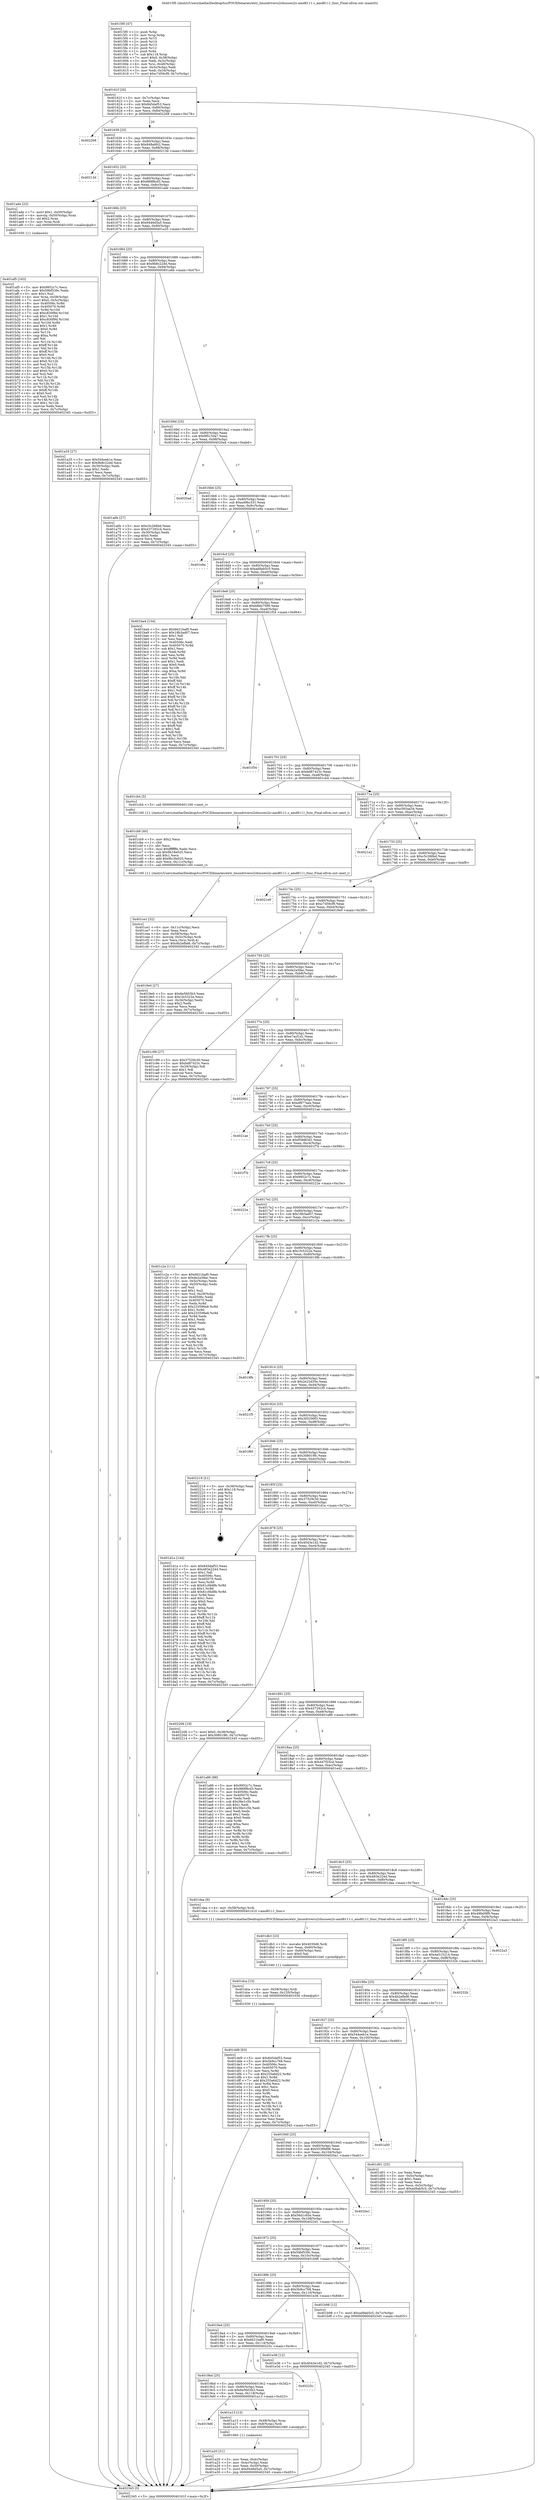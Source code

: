 digraph "0x4015f0" {
  label = "0x4015f0 (/mnt/c/Users/mathe/Desktop/tcc/POCII/binaries/extr_linuxdriversi2cbussesi2c-amd8111.c_amd8111_func_Final-ollvm.out::main(0))"
  labelloc = "t"
  node[shape=record]

  Entry [label="",width=0.3,height=0.3,shape=circle,fillcolor=black,style=filled]
  "0x40161f" [label="{
     0x40161f [26]\l
     | [instrs]\l
     &nbsp;&nbsp;0x40161f \<+3\>: mov -0x7c(%rbp),%eax\l
     &nbsp;&nbsp;0x401622 \<+2\>: mov %eax,%ecx\l
     &nbsp;&nbsp;0x401624 \<+6\>: sub $0x845daf53,%ecx\l
     &nbsp;&nbsp;0x40162a \<+3\>: mov %eax,-0x80(%rbp)\l
     &nbsp;&nbsp;0x40162d \<+6\>: mov %ecx,-0x84(%rbp)\l
     &nbsp;&nbsp;0x401633 \<+6\>: je 0000000000402268 \<main+0xc78\>\l
  }"]
  "0x402268" [label="{
     0x402268\l
  }", style=dashed]
  "0x401639" [label="{
     0x401639 [25]\l
     | [instrs]\l
     &nbsp;&nbsp;0x401639 \<+5\>: jmp 000000000040163e \<main+0x4e\>\l
     &nbsp;&nbsp;0x40163e \<+3\>: mov -0x80(%rbp),%eax\l
     &nbsp;&nbsp;0x401641 \<+5\>: sub $0x848a6fc2,%eax\l
     &nbsp;&nbsp;0x401646 \<+6\>: mov %eax,-0x88(%rbp)\l
     &nbsp;&nbsp;0x40164c \<+6\>: je 000000000040213d \<main+0xb4d\>\l
  }"]
  Exit [label="",width=0.3,height=0.3,shape=circle,fillcolor=black,style=filled,peripheries=2]
  "0x40213d" [label="{
     0x40213d\l
  }", style=dashed]
  "0x401652" [label="{
     0x401652 [25]\l
     | [instrs]\l
     &nbsp;&nbsp;0x401652 \<+5\>: jmp 0000000000401657 \<main+0x67\>\l
     &nbsp;&nbsp;0x401657 \<+3\>: mov -0x80(%rbp),%eax\l
     &nbsp;&nbsp;0x40165a \<+5\>: sub $0x889f8cd3,%eax\l
     &nbsp;&nbsp;0x40165f \<+6\>: mov %eax,-0x8c(%rbp)\l
     &nbsp;&nbsp;0x401665 \<+6\>: je 0000000000401ade \<main+0x4ee\>\l
  }"]
  "0x401dd9" [label="{
     0x401dd9 [93]\l
     | [instrs]\l
     &nbsp;&nbsp;0x401dd9 \<+5\>: mov $0x845daf53,%eax\l
     &nbsp;&nbsp;0x401dde \<+5\>: mov $0x5b9cc768,%esi\l
     &nbsp;&nbsp;0x401de3 \<+7\>: mov 0x40506c,%ecx\l
     &nbsp;&nbsp;0x401dea \<+7\>: mov 0x405070,%edx\l
     &nbsp;&nbsp;0x401df1 \<+3\>: mov %ecx,%r8d\l
     &nbsp;&nbsp;0x401df4 \<+7\>: sub $0x255a6d22,%r8d\l
     &nbsp;&nbsp;0x401dfb \<+4\>: sub $0x1,%r8d\l
     &nbsp;&nbsp;0x401dff \<+7\>: add $0x255a6d22,%r8d\l
     &nbsp;&nbsp;0x401e06 \<+4\>: imul %r8d,%ecx\l
     &nbsp;&nbsp;0x401e0a \<+3\>: and $0x1,%ecx\l
     &nbsp;&nbsp;0x401e0d \<+3\>: cmp $0x0,%ecx\l
     &nbsp;&nbsp;0x401e10 \<+4\>: sete %r9b\l
     &nbsp;&nbsp;0x401e14 \<+3\>: cmp $0xa,%edx\l
     &nbsp;&nbsp;0x401e17 \<+4\>: setl %r10b\l
     &nbsp;&nbsp;0x401e1b \<+3\>: mov %r9b,%r11b\l
     &nbsp;&nbsp;0x401e1e \<+3\>: and %r10b,%r11b\l
     &nbsp;&nbsp;0x401e21 \<+3\>: xor %r10b,%r9b\l
     &nbsp;&nbsp;0x401e24 \<+3\>: or %r9b,%r11b\l
     &nbsp;&nbsp;0x401e27 \<+4\>: test $0x1,%r11b\l
     &nbsp;&nbsp;0x401e2b \<+3\>: cmovne %esi,%eax\l
     &nbsp;&nbsp;0x401e2e \<+3\>: mov %eax,-0x7c(%rbp)\l
     &nbsp;&nbsp;0x401e31 \<+5\>: jmp 0000000000402345 \<main+0xd55\>\l
  }"]
  "0x401ade" [label="{
     0x401ade [23]\l
     | [instrs]\l
     &nbsp;&nbsp;0x401ade \<+7\>: movl $0x1,-0x50(%rbp)\l
     &nbsp;&nbsp;0x401ae5 \<+4\>: movslq -0x50(%rbp),%rax\l
     &nbsp;&nbsp;0x401ae9 \<+4\>: shl $0x2,%rax\l
     &nbsp;&nbsp;0x401aed \<+3\>: mov %rax,%rdi\l
     &nbsp;&nbsp;0x401af0 \<+5\>: call 0000000000401050 \<malloc@plt\>\l
     | [calls]\l
     &nbsp;&nbsp;0x401050 \{1\} (unknown)\l
  }"]
  "0x40166b" [label="{
     0x40166b [25]\l
     | [instrs]\l
     &nbsp;&nbsp;0x40166b \<+5\>: jmp 0000000000401670 \<main+0x80\>\l
     &nbsp;&nbsp;0x401670 \<+3\>: mov -0x80(%rbp),%eax\l
     &nbsp;&nbsp;0x401673 \<+5\>: sub $0x9446d5a5,%eax\l
     &nbsp;&nbsp;0x401678 \<+6\>: mov %eax,-0x90(%rbp)\l
     &nbsp;&nbsp;0x40167e \<+6\>: je 0000000000401a35 \<main+0x445\>\l
  }"]
  "0x401dca" [label="{
     0x401dca [15]\l
     | [instrs]\l
     &nbsp;&nbsp;0x401dca \<+4\>: mov -0x58(%rbp),%rdi\l
     &nbsp;&nbsp;0x401dce \<+6\>: mov %eax,-0x120(%rbp)\l
     &nbsp;&nbsp;0x401dd4 \<+5\>: call 0000000000401030 \<free@plt\>\l
     | [calls]\l
     &nbsp;&nbsp;0x401030 \{1\} (unknown)\l
  }"]
  "0x401a35" [label="{
     0x401a35 [27]\l
     | [instrs]\l
     &nbsp;&nbsp;0x401a35 \<+5\>: mov $0x544eeb1e,%eax\l
     &nbsp;&nbsp;0x401a3a \<+5\>: mov $0x9b8c22dd,%ecx\l
     &nbsp;&nbsp;0x401a3f \<+3\>: mov -0x30(%rbp),%edx\l
     &nbsp;&nbsp;0x401a42 \<+3\>: cmp $0x1,%edx\l
     &nbsp;&nbsp;0x401a45 \<+3\>: cmovl %ecx,%eax\l
     &nbsp;&nbsp;0x401a48 \<+3\>: mov %eax,-0x7c(%rbp)\l
     &nbsp;&nbsp;0x401a4b \<+5\>: jmp 0000000000402345 \<main+0xd55\>\l
  }"]
  "0x401684" [label="{
     0x401684 [25]\l
     | [instrs]\l
     &nbsp;&nbsp;0x401684 \<+5\>: jmp 0000000000401689 \<main+0x99\>\l
     &nbsp;&nbsp;0x401689 \<+3\>: mov -0x80(%rbp),%eax\l
     &nbsp;&nbsp;0x40168c \<+5\>: sub $0x9b8c22dd,%eax\l
     &nbsp;&nbsp;0x401691 \<+6\>: mov %eax,-0x94(%rbp)\l
     &nbsp;&nbsp;0x401697 \<+6\>: je 0000000000401a6b \<main+0x47b\>\l
  }"]
  "0x401db3" [label="{
     0x401db3 [23]\l
     | [instrs]\l
     &nbsp;&nbsp;0x401db3 \<+10\>: movabs $0x4030d6,%rdi\l
     &nbsp;&nbsp;0x401dbd \<+3\>: mov %eax,-0x60(%rbp)\l
     &nbsp;&nbsp;0x401dc0 \<+3\>: mov -0x60(%rbp),%esi\l
     &nbsp;&nbsp;0x401dc3 \<+2\>: mov $0x0,%al\l
     &nbsp;&nbsp;0x401dc5 \<+5\>: call 0000000000401040 \<printf@plt\>\l
     | [calls]\l
     &nbsp;&nbsp;0x401040 \{1\} (unknown)\l
  }"]
  "0x401a6b" [label="{
     0x401a6b [27]\l
     | [instrs]\l
     &nbsp;&nbsp;0x401a6b \<+5\>: mov $0xc5c266bd,%eax\l
     &nbsp;&nbsp;0x401a70 \<+5\>: mov $0x437292c4,%ecx\l
     &nbsp;&nbsp;0x401a75 \<+3\>: mov -0x30(%rbp),%edx\l
     &nbsp;&nbsp;0x401a78 \<+3\>: cmp $0x0,%edx\l
     &nbsp;&nbsp;0x401a7b \<+3\>: cmove %ecx,%eax\l
     &nbsp;&nbsp;0x401a7e \<+3\>: mov %eax,-0x7c(%rbp)\l
     &nbsp;&nbsp;0x401a81 \<+5\>: jmp 0000000000402345 \<main+0xd55\>\l
  }"]
  "0x40169d" [label="{
     0x40169d [25]\l
     | [instrs]\l
     &nbsp;&nbsp;0x40169d \<+5\>: jmp 00000000004016a2 \<main+0xb2\>\l
     &nbsp;&nbsp;0x4016a2 \<+3\>: mov -0x80(%rbp),%eax\l
     &nbsp;&nbsp;0x4016a5 \<+5\>: sub $0x9f5150a7,%eax\l
     &nbsp;&nbsp;0x4016aa \<+6\>: mov %eax,-0x98(%rbp)\l
     &nbsp;&nbsp;0x4016b0 \<+6\>: je 00000000004020ad \<main+0xabd\>\l
  }"]
  "0x401ce1" [label="{
     0x401ce1 [32]\l
     | [instrs]\l
     &nbsp;&nbsp;0x401ce1 \<+6\>: mov -0x11c(%rbp),%ecx\l
     &nbsp;&nbsp;0x401ce7 \<+3\>: imul %eax,%ecx\l
     &nbsp;&nbsp;0x401cea \<+4\>: mov -0x58(%rbp),%rsi\l
     &nbsp;&nbsp;0x401cee \<+4\>: movslq -0x5c(%rbp),%rdi\l
     &nbsp;&nbsp;0x401cf2 \<+3\>: mov %ecx,(%rsi,%rdi,4)\l
     &nbsp;&nbsp;0x401cf5 \<+7\>: movl $0x4b2efbd6,-0x7c(%rbp)\l
     &nbsp;&nbsp;0x401cfc \<+5\>: jmp 0000000000402345 \<main+0xd55\>\l
  }"]
  "0x4020ad" [label="{
     0x4020ad\l
  }", style=dashed]
  "0x4016b6" [label="{
     0x4016b6 [25]\l
     | [instrs]\l
     &nbsp;&nbsp;0x4016b6 \<+5\>: jmp 00000000004016bb \<main+0xcb\>\l
     &nbsp;&nbsp;0x4016bb \<+3\>: mov -0x80(%rbp),%eax\l
     &nbsp;&nbsp;0x4016be \<+5\>: sub $0xa49bc331,%eax\l
     &nbsp;&nbsp;0x4016c3 \<+6\>: mov %eax,-0x9c(%rbp)\l
     &nbsp;&nbsp;0x4016c9 \<+6\>: je 0000000000401e9a \<main+0x8aa\>\l
  }"]
  "0x401cb9" [label="{
     0x401cb9 [40]\l
     | [instrs]\l
     &nbsp;&nbsp;0x401cb9 \<+5\>: mov $0x2,%ecx\l
     &nbsp;&nbsp;0x401cbe \<+1\>: cltd\l
     &nbsp;&nbsp;0x401cbf \<+2\>: idiv %ecx\l
     &nbsp;&nbsp;0x401cc1 \<+6\>: imul $0xfffffffe,%edx,%ecx\l
     &nbsp;&nbsp;0x401cc7 \<+6\>: sub $0x9b18e025,%ecx\l
     &nbsp;&nbsp;0x401ccd \<+3\>: add $0x1,%ecx\l
     &nbsp;&nbsp;0x401cd0 \<+6\>: add $0x9b18e025,%ecx\l
     &nbsp;&nbsp;0x401cd6 \<+6\>: mov %ecx,-0x11c(%rbp)\l
     &nbsp;&nbsp;0x401cdc \<+5\>: call 0000000000401160 \<next_i\>\l
     | [calls]\l
     &nbsp;&nbsp;0x401160 \{1\} (/mnt/c/Users/mathe/Desktop/tcc/POCII/binaries/extr_linuxdriversi2cbussesi2c-amd8111.c_amd8111_func_Final-ollvm.out::next_i)\l
  }"]
  "0x401e9a" [label="{
     0x401e9a\l
  }", style=dashed]
  "0x4016cf" [label="{
     0x4016cf [25]\l
     | [instrs]\l
     &nbsp;&nbsp;0x4016cf \<+5\>: jmp 00000000004016d4 \<main+0xe4\>\l
     &nbsp;&nbsp;0x4016d4 \<+3\>: mov -0x80(%rbp),%eax\l
     &nbsp;&nbsp;0x4016d7 \<+5\>: sub $0xad9ab5c5,%eax\l
     &nbsp;&nbsp;0x4016dc \<+6\>: mov %eax,-0xa0(%rbp)\l
     &nbsp;&nbsp;0x4016e2 \<+6\>: je 0000000000401ba4 \<main+0x5b4\>\l
  }"]
  "0x401af5" [label="{
     0x401af5 [163]\l
     | [instrs]\l
     &nbsp;&nbsp;0x401af5 \<+5\>: mov $0x9952c7c,%ecx\l
     &nbsp;&nbsp;0x401afa \<+5\>: mov $0x59bf539c,%edx\l
     &nbsp;&nbsp;0x401aff \<+3\>: mov $0x1,%sil\l
     &nbsp;&nbsp;0x401b02 \<+4\>: mov %rax,-0x58(%rbp)\l
     &nbsp;&nbsp;0x401b06 \<+7\>: movl $0x0,-0x5c(%rbp)\l
     &nbsp;&nbsp;0x401b0d \<+8\>: mov 0x40506c,%r8d\l
     &nbsp;&nbsp;0x401b15 \<+8\>: mov 0x405070,%r9d\l
     &nbsp;&nbsp;0x401b1d \<+3\>: mov %r8d,%r10d\l
     &nbsp;&nbsp;0x401b20 \<+7\>: sub $0xc830f9d,%r10d\l
     &nbsp;&nbsp;0x401b27 \<+4\>: sub $0x1,%r10d\l
     &nbsp;&nbsp;0x401b2b \<+7\>: add $0xc830f9d,%r10d\l
     &nbsp;&nbsp;0x401b32 \<+4\>: imul %r10d,%r8d\l
     &nbsp;&nbsp;0x401b36 \<+4\>: and $0x1,%r8d\l
     &nbsp;&nbsp;0x401b3a \<+4\>: cmp $0x0,%r8d\l
     &nbsp;&nbsp;0x401b3e \<+4\>: sete %r11b\l
     &nbsp;&nbsp;0x401b42 \<+4\>: cmp $0xa,%r9d\l
     &nbsp;&nbsp;0x401b46 \<+3\>: setl %bl\l
     &nbsp;&nbsp;0x401b49 \<+3\>: mov %r11b,%r14b\l
     &nbsp;&nbsp;0x401b4c \<+4\>: xor $0xff,%r14b\l
     &nbsp;&nbsp;0x401b50 \<+3\>: mov %bl,%r15b\l
     &nbsp;&nbsp;0x401b53 \<+4\>: xor $0xff,%r15b\l
     &nbsp;&nbsp;0x401b57 \<+4\>: xor $0x0,%sil\l
     &nbsp;&nbsp;0x401b5b \<+3\>: mov %r14b,%r12b\l
     &nbsp;&nbsp;0x401b5e \<+4\>: and $0x0,%r12b\l
     &nbsp;&nbsp;0x401b62 \<+3\>: and %sil,%r11b\l
     &nbsp;&nbsp;0x401b65 \<+3\>: mov %r15b,%r13b\l
     &nbsp;&nbsp;0x401b68 \<+4\>: and $0x0,%r13b\l
     &nbsp;&nbsp;0x401b6c \<+3\>: and %sil,%bl\l
     &nbsp;&nbsp;0x401b6f \<+3\>: or %r11b,%r12b\l
     &nbsp;&nbsp;0x401b72 \<+3\>: or %bl,%r13b\l
     &nbsp;&nbsp;0x401b75 \<+3\>: xor %r13b,%r12b\l
     &nbsp;&nbsp;0x401b78 \<+3\>: or %r15b,%r14b\l
     &nbsp;&nbsp;0x401b7b \<+4\>: xor $0xff,%r14b\l
     &nbsp;&nbsp;0x401b7f \<+4\>: or $0x0,%sil\l
     &nbsp;&nbsp;0x401b83 \<+3\>: and %sil,%r14b\l
     &nbsp;&nbsp;0x401b86 \<+3\>: or %r14b,%r12b\l
     &nbsp;&nbsp;0x401b89 \<+4\>: test $0x1,%r12b\l
     &nbsp;&nbsp;0x401b8d \<+3\>: cmovne %edx,%ecx\l
     &nbsp;&nbsp;0x401b90 \<+3\>: mov %ecx,-0x7c(%rbp)\l
     &nbsp;&nbsp;0x401b93 \<+5\>: jmp 0000000000402345 \<main+0xd55\>\l
  }"]
  "0x401ba4" [label="{
     0x401ba4 [134]\l
     | [instrs]\l
     &nbsp;&nbsp;0x401ba4 \<+5\>: mov $0x6621baf0,%eax\l
     &nbsp;&nbsp;0x401ba9 \<+5\>: mov $0x18b3ad07,%ecx\l
     &nbsp;&nbsp;0x401bae \<+2\>: mov $0x1,%dl\l
     &nbsp;&nbsp;0x401bb0 \<+2\>: xor %esi,%esi\l
     &nbsp;&nbsp;0x401bb2 \<+7\>: mov 0x40506c,%edi\l
     &nbsp;&nbsp;0x401bb9 \<+8\>: mov 0x405070,%r8d\l
     &nbsp;&nbsp;0x401bc1 \<+3\>: sub $0x1,%esi\l
     &nbsp;&nbsp;0x401bc4 \<+3\>: mov %edi,%r9d\l
     &nbsp;&nbsp;0x401bc7 \<+3\>: add %esi,%r9d\l
     &nbsp;&nbsp;0x401bca \<+4\>: imul %r9d,%edi\l
     &nbsp;&nbsp;0x401bce \<+3\>: and $0x1,%edi\l
     &nbsp;&nbsp;0x401bd1 \<+3\>: cmp $0x0,%edi\l
     &nbsp;&nbsp;0x401bd4 \<+4\>: sete %r10b\l
     &nbsp;&nbsp;0x401bd8 \<+4\>: cmp $0xa,%r8d\l
     &nbsp;&nbsp;0x401bdc \<+4\>: setl %r11b\l
     &nbsp;&nbsp;0x401be0 \<+3\>: mov %r10b,%bl\l
     &nbsp;&nbsp;0x401be3 \<+3\>: xor $0xff,%bl\l
     &nbsp;&nbsp;0x401be6 \<+3\>: mov %r11b,%r14b\l
     &nbsp;&nbsp;0x401be9 \<+4\>: xor $0xff,%r14b\l
     &nbsp;&nbsp;0x401bed \<+3\>: xor $0x1,%dl\l
     &nbsp;&nbsp;0x401bf0 \<+3\>: mov %bl,%r15b\l
     &nbsp;&nbsp;0x401bf3 \<+4\>: and $0xff,%r15b\l
     &nbsp;&nbsp;0x401bf7 \<+3\>: and %dl,%r10b\l
     &nbsp;&nbsp;0x401bfa \<+3\>: mov %r14b,%r12b\l
     &nbsp;&nbsp;0x401bfd \<+4\>: and $0xff,%r12b\l
     &nbsp;&nbsp;0x401c01 \<+3\>: and %dl,%r11b\l
     &nbsp;&nbsp;0x401c04 \<+3\>: or %r10b,%r15b\l
     &nbsp;&nbsp;0x401c07 \<+3\>: or %r11b,%r12b\l
     &nbsp;&nbsp;0x401c0a \<+3\>: xor %r12b,%r15b\l
     &nbsp;&nbsp;0x401c0d \<+3\>: or %r14b,%bl\l
     &nbsp;&nbsp;0x401c10 \<+3\>: xor $0xff,%bl\l
     &nbsp;&nbsp;0x401c13 \<+3\>: or $0x1,%dl\l
     &nbsp;&nbsp;0x401c16 \<+2\>: and %dl,%bl\l
     &nbsp;&nbsp;0x401c18 \<+3\>: or %bl,%r15b\l
     &nbsp;&nbsp;0x401c1b \<+4\>: test $0x1,%r15b\l
     &nbsp;&nbsp;0x401c1f \<+3\>: cmovne %ecx,%eax\l
     &nbsp;&nbsp;0x401c22 \<+3\>: mov %eax,-0x7c(%rbp)\l
     &nbsp;&nbsp;0x401c25 \<+5\>: jmp 0000000000402345 \<main+0xd55\>\l
  }"]
  "0x4016e8" [label="{
     0x4016e8 [25]\l
     | [instrs]\l
     &nbsp;&nbsp;0x4016e8 \<+5\>: jmp 00000000004016ed \<main+0xfd\>\l
     &nbsp;&nbsp;0x4016ed \<+3\>: mov -0x80(%rbp),%eax\l
     &nbsp;&nbsp;0x4016f0 \<+5\>: sub $0xb8bb7599,%eax\l
     &nbsp;&nbsp;0x4016f5 \<+6\>: mov %eax,-0xa4(%rbp)\l
     &nbsp;&nbsp;0x4016fb \<+6\>: je 0000000000401f54 \<main+0x964\>\l
  }"]
  "0x401a20" [label="{
     0x401a20 [21]\l
     | [instrs]\l
     &nbsp;&nbsp;0x401a20 \<+3\>: mov %eax,-0x4c(%rbp)\l
     &nbsp;&nbsp;0x401a23 \<+3\>: mov -0x4c(%rbp),%eax\l
     &nbsp;&nbsp;0x401a26 \<+3\>: mov %eax,-0x30(%rbp)\l
     &nbsp;&nbsp;0x401a29 \<+7\>: movl $0x9446d5a5,-0x7c(%rbp)\l
     &nbsp;&nbsp;0x401a30 \<+5\>: jmp 0000000000402345 \<main+0xd55\>\l
  }"]
  "0x401f54" [label="{
     0x401f54\l
  }", style=dashed]
  "0x401701" [label="{
     0x401701 [25]\l
     | [instrs]\l
     &nbsp;&nbsp;0x401701 \<+5\>: jmp 0000000000401706 \<main+0x116\>\l
     &nbsp;&nbsp;0x401706 \<+3\>: mov -0x80(%rbp),%eax\l
     &nbsp;&nbsp;0x401709 \<+5\>: sub $0xbd87423c,%eax\l
     &nbsp;&nbsp;0x40170e \<+6\>: mov %eax,-0xa8(%rbp)\l
     &nbsp;&nbsp;0x401714 \<+6\>: je 0000000000401cb4 \<main+0x6c4\>\l
  }"]
  "0x4019d6" [label="{
     0x4019d6\l
  }", style=dashed]
  "0x401cb4" [label="{
     0x401cb4 [5]\l
     | [instrs]\l
     &nbsp;&nbsp;0x401cb4 \<+5\>: call 0000000000401160 \<next_i\>\l
     | [calls]\l
     &nbsp;&nbsp;0x401160 \{1\} (/mnt/c/Users/mathe/Desktop/tcc/POCII/binaries/extr_linuxdriversi2cbussesi2c-amd8111.c_amd8111_func_Final-ollvm.out::next_i)\l
  }"]
  "0x40171a" [label="{
     0x40171a [25]\l
     | [instrs]\l
     &nbsp;&nbsp;0x40171a \<+5\>: jmp 000000000040171f \<main+0x12f\>\l
     &nbsp;&nbsp;0x40171f \<+3\>: mov -0x80(%rbp),%eax\l
     &nbsp;&nbsp;0x401722 \<+5\>: sub $0xc565aa34,%eax\l
     &nbsp;&nbsp;0x401727 \<+6\>: mov %eax,-0xac(%rbp)\l
     &nbsp;&nbsp;0x40172d \<+6\>: je 00000000004021a2 \<main+0xbb2\>\l
  }"]
  "0x401a13" [label="{
     0x401a13 [13]\l
     | [instrs]\l
     &nbsp;&nbsp;0x401a13 \<+4\>: mov -0x48(%rbp),%rax\l
     &nbsp;&nbsp;0x401a17 \<+4\>: mov 0x8(%rax),%rdi\l
     &nbsp;&nbsp;0x401a1b \<+5\>: call 0000000000401060 \<atoi@plt\>\l
     | [calls]\l
     &nbsp;&nbsp;0x401060 \{1\} (unknown)\l
  }"]
  "0x4021a2" [label="{
     0x4021a2\l
  }", style=dashed]
  "0x401733" [label="{
     0x401733 [25]\l
     | [instrs]\l
     &nbsp;&nbsp;0x401733 \<+5\>: jmp 0000000000401738 \<main+0x148\>\l
     &nbsp;&nbsp;0x401738 \<+3\>: mov -0x80(%rbp),%eax\l
     &nbsp;&nbsp;0x40173b \<+5\>: sub $0xc5c266bd,%eax\l
     &nbsp;&nbsp;0x401740 \<+6\>: mov %eax,-0xb0(%rbp)\l
     &nbsp;&nbsp;0x401746 \<+6\>: je 00000000004021e9 \<main+0xbf9\>\l
  }"]
  "0x4019bd" [label="{
     0x4019bd [25]\l
     | [instrs]\l
     &nbsp;&nbsp;0x4019bd \<+5\>: jmp 00000000004019c2 \<main+0x3d2\>\l
     &nbsp;&nbsp;0x4019c2 \<+3\>: mov -0x80(%rbp),%eax\l
     &nbsp;&nbsp;0x4019c5 \<+5\>: sub $0x6e5603b3,%eax\l
     &nbsp;&nbsp;0x4019ca \<+6\>: mov %eax,-0x118(%rbp)\l
     &nbsp;&nbsp;0x4019d0 \<+6\>: je 0000000000401a13 \<main+0x423\>\l
  }"]
  "0x4021e9" [label="{
     0x4021e9\l
  }", style=dashed]
  "0x40174c" [label="{
     0x40174c [25]\l
     | [instrs]\l
     &nbsp;&nbsp;0x40174c \<+5\>: jmp 0000000000401751 \<main+0x161\>\l
     &nbsp;&nbsp;0x401751 \<+3\>: mov -0x80(%rbp),%eax\l
     &nbsp;&nbsp;0x401754 \<+5\>: sub $0xc7d56cf9,%eax\l
     &nbsp;&nbsp;0x401759 \<+6\>: mov %eax,-0xb4(%rbp)\l
     &nbsp;&nbsp;0x40175f \<+6\>: je 00000000004019e0 \<main+0x3f0\>\l
  }"]
  "0x40225c" [label="{
     0x40225c\l
  }", style=dashed]
  "0x4019e0" [label="{
     0x4019e0 [27]\l
     | [instrs]\l
     &nbsp;&nbsp;0x4019e0 \<+5\>: mov $0x6e5603b3,%eax\l
     &nbsp;&nbsp;0x4019e5 \<+5\>: mov $0x1fc5322e,%ecx\l
     &nbsp;&nbsp;0x4019ea \<+3\>: mov -0x34(%rbp),%edx\l
     &nbsp;&nbsp;0x4019ed \<+3\>: cmp $0x2,%edx\l
     &nbsp;&nbsp;0x4019f0 \<+3\>: cmovne %ecx,%eax\l
     &nbsp;&nbsp;0x4019f3 \<+3\>: mov %eax,-0x7c(%rbp)\l
     &nbsp;&nbsp;0x4019f6 \<+5\>: jmp 0000000000402345 \<main+0xd55\>\l
  }"]
  "0x401765" [label="{
     0x401765 [25]\l
     | [instrs]\l
     &nbsp;&nbsp;0x401765 \<+5\>: jmp 000000000040176a \<main+0x17a\>\l
     &nbsp;&nbsp;0x40176a \<+3\>: mov -0x80(%rbp),%eax\l
     &nbsp;&nbsp;0x40176d \<+5\>: sub $0xde2a38ac,%eax\l
     &nbsp;&nbsp;0x401772 \<+6\>: mov %eax,-0xb8(%rbp)\l
     &nbsp;&nbsp;0x401778 \<+6\>: je 0000000000401c99 \<main+0x6a9\>\l
  }"]
  "0x402345" [label="{
     0x402345 [5]\l
     | [instrs]\l
     &nbsp;&nbsp;0x402345 \<+5\>: jmp 000000000040161f \<main+0x2f\>\l
  }"]
  "0x4015f0" [label="{
     0x4015f0 [47]\l
     | [instrs]\l
     &nbsp;&nbsp;0x4015f0 \<+1\>: push %rbp\l
     &nbsp;&nbsp;0x4015f1 \<+3\>: mov %rsp,%rbp\l
     &nbsp;&nbsp;0x4015f4 \<+2\>: push %r15\l
     &nbsp;&nbsp;0x4015f6 \<+2\>: push %r14\l
     &nbsp;&nbsp;0x4015f8 \<+2\>: push %r13\l
     &nbsp;&nbsp;0x4015fa \<+2\>: push %r12\l
     &nbsp;&nbsp;0x4015fc \<+1\>: push %rbx\l
     &nbsp;&nbsp;0x4015fd \<+7\>: sub $0x118,%rsp\l
     &nbsp;&nbsp;0x401604 \<+7\>: movl $0x0,-0x38(%rbp)\l
     &nbsp;&nbsp;0x40160b \<+3\>: mov %edi,-0x3c(%rbp)\l
     &nbsp;&nbsp;0x40160e \<+4\>: mov %rsi,-0x48(%rbp)\l
     &nbsp;&nbsp;0x401612 \<+3\>: mov -0x3c(%rbp),%edi\l
     &nbsp;&nbsp;0x401615 \<+3\>: mov %edi,-0x34(%rbp)\l
     &nbsp;&nbsp;0x401618 \<+7\>: movl $0xc7d56cf9,-0x7c(%rbp)\l
  }"]
  "0x4019a4" [label="{
     0x4019a4 [25]\l
     | [instrs]\l
     &nbsp;&nbsp;0x4019a4 \<+5\>: jmp 00000000004019a9 \<main+0x3b9\>\l
     &nbsp;&nbsp;0x4019a9 \<+3\>: mov -0x80(%rbp),%eax\l
     &nbsp;&nbsp;0x4019ac \<+5\>: sub $0x6621baf0,%eax\l
     &nbsp;&nbsp;0x4019b1 \<+6\>: mov %eax,-0x114(%rbp)\l
     &nbsp;&nbsp;0x4019b7 \<+6\>: je 000000000040225c \<main+0xc6c\>\l
  }"]
  "0x401c99" [label="{
     0x401c99 [27]\l
     | [instrs]\l
     &nbsp;&nbsp;0x401c99 \<+5\>: mov $0x37529c30,%eax\l
     &nbsp;&nbsp;0x401c9e \<+5\>: mov $0xbd87423c,%ecx\l
     &nbsp;&nbsp;0x401ca3 \<+3\>: mov -0x29(%rbp),%dl\l
     &nbsp;&nbsp;0x401ca6 \<+3\>: test $0x1,%dl\l
     &nbsp;&nbsp;0x401ca9 \<+3\>: cmovne %ecx,%eax\l
     &nbsp;&nbsp;0x401cac \<+3\>: mov %eax,-0x7c(%rbp)\l
     &nbsp;&nbsp;0x401caf \<+5\>: jmp 0000000000402345 \<main+0xd55\>\l
  }"]
  "0x40177e" [label="{
     0x40177e [25]\l
     | [instrs]\l
     &nbsp;&nbsp;0x40177e \<+5\>: jmp 0000000000401783 \<main+0x193\>\l
     &nbsp;&nbsp;0x401783 \<+3\>: mov -0x80(%rbp),%eax\l
     &nbsp;&nbsp;0x401786 \<+5\>: sub $0xe7acf1d1,%eax\l
     &nbsp;&nbsp;0x40178b \<+6\>: mov %eax,-0xbc(%rbp)\l
     &nbsp;&nbsp;0x401791 \<+6\>: je 0000000000402001 \<main+0xa11\>\l
  }"]
  "0x401e36" [label="{
     0x401e36 [12]\l
     | [instrs]\l
     &nbsp;&nbsp;0x401e36 \<+7\>: movl $0x4043e1d2,-0x7c(%rbp)\l
     &nbsp;&nbsp;0x401e3d \<+5\>: jmp 0000000000402345 \<main+0xd55\>\l
  }"]
  "0x402001" [label="{
     0x402001\l
  }", style=dashed]
  "0x401797" [label="{
     0x401797 [25]\l
     | [instrs]\l
     &nbsp;&nbsp;0x401797 \<+5\>: jmp 000000000040179c \<main+0x1ac\>\l
     &nbsp;&nbsp;0x40179c \<+3\>: mov -0x80(%rbp),%eax\l
     &nbsp;&nbsp;0x40179f \<+5\>: sub $0xef877aee,%eax\l
     &nbsp;&nbsp;0x4017a4 \<+6\>: mov %eax,-0xc0(%rbp)\l
     &nbsp;&nbsp;0x4017aa \<+6\>: je 00000000004021ae \<main+0xbbe\>\l
  }"]
  "0x40198b" [label="{
     0x40198b [25]\l
     | [instrs]\l
     &nbsp;&nbsp;0x40198b \<+5\>: jmp 0000000000401990 \<main+0x3a0\>\l
     &nbsp;&nbsp;0x401990 \<+3\>: mov -0x80(%rbp),%eax\l
     &nbsp;&nbsp;0x401993 \<+5\>: sub $0x5b9cc768,%eax\l
     &nbsp;&nbsp;0x401998 \<+6\>: mov %eax,-0x110(%rbp)\l
     &nbsp;&nbsp;0x40199e \<+6\>: je 0000000000401e36 \<main+0x846\>\l
  }"]
  "0x4021ae" [label="{
     0x4021ae\l
  }", style=dashed]
  "0x4017b0" [label="{
     0x4017b0 [25]\l
     | [instrs]\l
     &nbsp;&nbsp;0x4017b0 \<+5\>: jmp 00000000004017b5 \<main+0x1c5\>\l
     &nbsp;&nbsp;0x4017b5 \<+3\>: mov -0x80(%rbp),%eax\l
     &nbsp;&nbsp;0x4017b8 \<+5\>: sub $0xf59d83d1,%eax\l
     &nbsp;&nbsp;0x4017bd \<+6\>: mov %eax,-0xc4(%rbp)\l
     &nbsp;&nbsp;0x4017c3 \<+6\>: je 0000000000401f7b \<main+0x98b\>\l
  }"]
  "0x401b98" [label="{
     0x401b98 [12]\l
     | [instrs]\l
     &nbsp;&nbsp;0x401b98 \<+7\>: movl $0xad9ab5c5,-0x7c(%rbp)\l
     &nbsp;&nbsp;0x401b9f \<+5\>: jmp 0000000000402345 \<main+0xd55\>\l
  }"]
  "0x401f7b" [label="{
     0x401f7b\l
  }", style=dashed]
  "0x4017c9" [label="{
     0x4017c9 [25]\l
     | [instrs]\l
     &nbsp;&nbsp;0x4017c9 \<+5\>: jmp 00000000004017ce \<main+0x1de\>\l
     &nbsp;&nbsp;0x4017ce \<+3\>: mov -0x80(%rbp),%eax\l
     &nbsp;&nbsp;0x4017d1 \<+5\>: sub $0x9952c7c,%eax\l
     &nbsp;&nbsp;0x4017d6 \<+6\>: mov %eax,-0xc8(%rbp)\l
     &nbsp;&nbsp;0x4017dc \<+6\>: je 000000000040222e \<main+0xc3e\>\l
  }"]
  "0x401972" [label="{
     0x401972 [25]\l
     | [instrs]\l
     &nbsp;&nbsp;0x401972 \<+5\>: jmp 0000000000401977 \<main+0x387\>\l
     &nbsp;&nbsp;0x401977 \<+3\>: mov -0x80(%rbp),%eax\l
     &nbsp;&nbsp;0x40197a \<+5\>: sub $0x59bf539c,%eax\l
     &nbsp;&nbsp;0x40197f \<+6\>: mov %eax,-0x10c(%rbp)\l
     &nbsp;&nbsp;0x401985 \<+6\>: je 0000000000401b98 \<main+0x5a8\>\l
  }"]
  "0x40222e" [label="{
     0x40222e\l
  }", style=dashed]
  "0x4017e2" [label="{
     0x4017e2 [25]\l
     | [instrs]\l
     &nbsp;&nbsp;0x4017e2 \<+5\>: jmp 00000000004017e7 \<main+0x1f7\>\l
     &nbsp;&nbsp;0x4017e7 \<+3\>: mov -0x80(%rbp),%eax\l
     &nbsp;&nbsp;0x4017ea \<+5\>: sub $0x18b3ad07,%eax\l
     &nbsp;&nbsp;0x4017ef \<+6\>: mov %eax,-0xcc(%rbp)\l
     &nbsp;&nbsp;0x4017f5 \<+6\>: je 0000000000401c2a \<main+0x63a\>\l
  }"]
  "0x4022d1" [label="{
     0x4022d1\l
  }", style=dashed]
  "0x401c2a" [label="{
     0x401c2a [111]\l
     | [instrs]\l
     &nbsp;&nbsp;0x401c2a \<+5\>: mov $0x6621baf0,%eax\l
     &nbsp;&nbsp;0x401c2f \<+5\>: mov $0xde2a38ac,%ecx\l
     &nbsp;&nbsp;0x401c34 \<+3\>: mov -0x5c(%rbp),%edx\l
     &nbsp;&nbsp;0x401c37 \<+3\>: cmp -0x50(%rbp),%edx\l
     &nbsp;&nbsp;0x401c3a \<+4\>: setl %sil\l
     &nbsp;&nbsp;0x401c3e \<+4\>: and $0x1,%sil\l
     &nbsp;&nbsp;0x401c42 \<+4\>: mov %sil,-0x29(%rbp)\l
     &nbsp;&nbsp;0x401c46 \<+7\>: mov 0x40506c,%edx\l
     &nbsp;&nbsp;0x401c4d \<+7\>: mov 0x405070,%edi\l
     &nbsp;&nbsp;0x401c54 \<+3\>: mov %edx,%r8d\l
     &nbsp;&nbsp;0x401c57 \<+7\>: sub $0x233596e8,%r8d\l
     &nbsp;&nbsp;0x401c5e \<+4\>: sub $0x1,%r8d\l
     &nbsp;&nbsp;0x401c62 \<+7\>: add $0x233596e8,%r8d\l
     &nbsp;&nbsp;0x401c69 \<+4\>: imul %r8d,%edx\l
     &nbsp;&nbsp;0x401c6d \<+3\>: and $0x1,%edx\l
     &nbsp;&nbsp;0x401c70 \<+3\>: cmp $0x0,%edx\l
     &nbsp;&nbsp;0x401c73 \<+4\>: sete %sil\l
     &nbsp;&nbsp;0x401c77 \<+3\>: cmp $0xa,%edi\l
     &nbsp;&nbsp;0x401c7a \<+4\>: setl %r9b\l
     &nbsp;&nbsp;0x401c7e \<+3\>: mov %sil,%r10b\l
     &nbsp;&nbsp;0x401c81 \<+3\>: and %r9b,%r10b\l
     &nbsp;&nbsp;0x401c84 \<+3\>: xor %r9b,%sil\l
     &nbsp;&nbsp;0x401c87 \<+3\>: or %sil,%r10b\l
     &nbsp;&nbsp;0x401c8a \<+4\>: test $0x1,%r10b\l
     &nbsp;&nbsp;0x401c8e \<+3\>: cmovne %ecx,%eax\l
     &nbsp;&nbsp;0x401c91 \<+3\>: mov %eax,-0x7c(%rbp)\l
     &nbsp;&nbsp;0x401c94 \<+5\>: jmp 0000000000402345 \<main+0xd55\>\l
  }"]
  "0x4017fb" [label="{
     0x4017fb [25]\l
     | [instrs]\l
     &nbsp;&nbsp;0x4017fb \<+5\>: jmp 0000000000401800 \<main+0x210\>\l
     &nbsp;&nbsp;0x401800 \<+3\>: mov -0x80(%rbp),%eax\l
     &nbsp;&nbsp;0x401803 \<+5\>: sub $0x1fc5322e,%eax\l
     &nbsp;&nbsp;0x401808 \<+6\>: mov %eax,-0xd0(%rbp)\l
     &nbsp;&nbsp;0x40180e \<+6\>: je 00000000004019fb \<main+0x40b\>\l
  }"]
  "0x401959" [label="{
     0x401959 [25]\l
     | [instrs]\l
     &nbsp;&nbsp;0x401959 \<+5\>: jmp 000000000040195e \<main+0x36e\>\l
     &nbsp;&nbsp;0x40195e \<+3\>: mov -0x80(%rbp),%eax\l
     &nbsp;&nbsp;0x401961 \<+5\>: sub $0x56d1c65e,%eax\l
     &nbsp;&nbsp;0x401966 \<+6\>: mov %eax,-0x108(%rbp)\l
     &nbsp;&nbsp;0x40196c \<+6\>: je 00000000004022d1 \<main+0xce1\>\l
  }"]
  "0x4019fb" [label="{
     0x4019fb\l
  }", style=dashed]
  "0x401814" [label="{
     0x401814 [25]\l
     | [instrs]\l
     &nbsp;&nbsp;0x401814 \<+5\>: jmp 0000000000401819 \<main+0x229\>\l
     &nbsp;&nbsp;0x401819 \<+3\>: mov -0x80(%rbp),%eax\l
     &nbsp;&nbsp;0x40181c \<+5\>: sub $0x2e22d35e,%eax\l
     &nbsp;&nbsp;0x401821 \<+6\>: mov %eax,-0xd4(%rbp)\l
     &nbsp;&nbsp;0x401827 \<+6\>: je 00000000004021f5 \<main+0xc05\>\l
  }"]
  "0x4020a1" [label="{
     0x4020a1\l
  }", style=dashed]
  "0x4021f5" [label="{
     0x4021f5\l
  }", style=dashed]
  "0x40182d" [label="{
     0x40182d [25]\l
     | [instrs]\l
     &nbsp;&nbsp;0x40182d \<+5\>: jmp 0000000000401832 \<main+0x242\>\l
     &nbsp;&nbsp;0x401832 \<+3\>: mov -0x80(%rbp),%eax\l
     &nbsp;&nbsp;0x401835 \<+5\>: sub $0x305290f3,%eax\l
     &nbsp;&nbsp;0x40183a \<+6\>: mov %eax,-0xd8(%rbp)\l
     &nbsp;&nbsp;0x401840 \<+6\>: je 0000000000401f60 \<main+0x970\>\l
  }"]
  "0x401940" [label="{
     0x401940 [25]\l
     | [instrs]\l
     &nbsp;&nbsp;0x401940 \<+5\>: jmp 0000000000401945 \<main+0x355\>\l
     &nbsp;&nbsp;0x401945 \<+3\>: mov -0x80(%rbp),%eax\l
     &nbsp;&nbsp;0x401948 \<+5\>: sub $0x553f9d96,%eax\l
     &nbsp;&nbsp;0x40194d \<+6\>: mov %eax,-0x104(%rbp)\l
     &nbsp;&nbsp;0x401953 \<+6\>: je 00000000004020a1 \<main+0xab1\>\l
  }"]
  "0x401f60" [label="{
     0x401f60\l
  }", style=dashed]
  "0x401846" [label="{
     0x401846 [25]\l
     | [instrs]\l
     &nbsp;&nbsp;0x401846 \<+5\>: jmp 000000000040184b \<main+0x25b\>\l
     &nbsp;&nbsp;0x40184b \<+3\>: mov -0x80(%rbp),%eax\l
     &nbsp;&nbsp;0x40184e \<+5\>: sub $0x308019fc,%eax\l
     &nbsp;&nbsp;0x401853 \<+6\>: mov %eax,-0xdc(%rbp)\l
     &nbsp;&nbsp;0x401859 \<+6\>: je 0000000000402219 \<main+0xc29\>\l
  }"]
  "0x401a50" [label="{
     0x401a50\l
  }", style=dashed]
  "0x402219" [label="{
     0x402219 [21]\l
     | [instrs]\l
     &nbsp;&nbsp;0x402219 \<+3\>: mov -0x38(%rbp),%eax\l
     &nbsp;&nbsp;0x40221c \<+7\>: add $0x118,%rsp\l
     &nbsp;&nbsp;0x402223 \<+1\>: pop %rbx\l
     &nbsp;&nbsp;0x402224 \<+2\>: pop %r12\l
     &nbsp;&nbsp;0x402226 \<+2\>: pop %r13\l
     &nbsp;&nbsp;0x402228 \<+2\>: pop %r14\l
     &nbsp;&nbsp;0x40222a \<+2\>: pop %r15\l
     &nbsp;&nbsp;0x40222c \<+1\>: pop %rbp\l
     &nbsp;&nbsp;0x40222d \<+1\>: ret\l
  }"]
  "0x40185f" [label="{
     0x40185f [25]\l
     | [instrs]\l
     &nbsp;&nbsp;0x40185f \<+5\>: jmp 0000000000401864 \<main+0x274\>\l
     &nbsp;&nbsp;0x401864 \<+3\>: mov -0x80(%rbp),%eax\l
     &nbsp;&nbsp;0x401867 \<+5\>: sub $0x37529c30,%eax\l
     &nbsp;&nbsp;0x40186c \<+6\>: mov %eax,-0xe0(%rbp)\l
     &nbsp;&nbsp;0x401872 \<+6\>: je 0000000000401d1a \<main+0x72a\>\l
  }"]
  "0x401927" [label="{
     0x401927 [25]\l
     | [instrs]\l
     &nbsp;&nbsp;0x401927 \<+5\>: jmp 000000000040192c \<main+0x33c\>\l
     &nbsp;&nbsp;0x40192c \<+3\>: mov -0x80(%rbp),%eax\l
     &nbsp;&nbsp;0x40192f \<+5\>: sub $0x544eeb1e,%eax\l
     &nbsp;&nbsp;0x401934 \<+6\>: mov %eax,-0x100(%rbp)\l
     &nbsp;&nbsp;0x40193a \<+6\>: je 0000000000401a50 \<main+0x460\>\l
  }"]
  "0x401d1a" [label="{
     0x401d1a [144]\l
     | [instrs]\l
     &nbsp;&nbsp;0x401d1a \<+5\>: mov $0x845daf53,%eax\l
     &nbsp;&nbsp;0x401d1f \<+5\>: mov $0x483e2244,%ecx\l
     &nbsp;&nbsp;0x401d24 \<+2\>: mov $0x1,%dl\l
     &nbsp;&nbsp;0x401d26 \<+7\>: mov 0x40506c,%esi\l
     &nbsp;&nbsp;0x401d2d \<+7\>: mov 0x405070,%edi\l
     &nbsp;&nbsp;0x401d34 \<+3\>: mov %esi,%r8d\l
     &nbsp;&nbsp;0x401d37 \<+7\>: sub $0x61cfdd8b,%r8d\l
     &nbsp;&nbsp;0x401d3e \<+4\>: sub $0x1,%r8d\l
     &nbsp;&nbsp;0x401d42 \<+7\>: add $0x61cfdd8b,%r8d\l
     &nbsp;&nbsp;0x401d49 \<+4\>: imul %r8d,%esi\l
     &nbsp;&nbsp;0x401d4d \<+3\>: and $0x1,%esi\l
     &nbsp;&nbsp;0x401d50 \<+3\>: cmp $0x0,%esi\l
     &nbsp;&nbsp;0x401d53 \<+4\>: sete %r9b\l
     &nbsp;&nbsp;0x401d57 \<+3\>: cmp $0xa,%edi\l
     &nbsp;&nbsp;0x401d5a \<+4\>: setl %r10b\l
     &nbsp;&nbsp;0x401d5e \<+3\>: mov %r9b,%r11b\l
     &nbsp;&nbsp;0x401d61 \<+4\>: xor $0xff,%r11b\l
     &nbsp;&nbsp;0x401d65 \<+3\>: mov %r10b,%bl\l
     &nbsp;&nbsp;0x401d68 \<+3\>: xor $0xff,%bl\l
     &nbsp;&nbsp;0x401d6b \<+3\>: xor $0x1,%dl\l
     &nbsp;&nbsp;0x401d6e \<+3\>: mov %r11b,%r14b\l
     &nbsp;&nbsp;0x401d71 \<+4\>: and $0xff,%r14b\l
     &nbsp;&nbsp;0x401d75 \<+3\>: and %dl,%r9b\l
     &nbsp;&nbsp;0x401d78 \<+3\>: mov %bl,%r15b\l
     &nbsp;&nbsp;0x401d7b \<+4\>: and $0xff,%r15b\l
     &nbsp;&nbsp;0x401d7f \<+3\>: and %dl,%r10b\l
     &nbsp;&nbsp;0x401d82 \<+3\>: or %r9b,%r14b\l
     &nbsp;&nbsp;0x401d85 \<+3\>: or %r10b,%r15b\l
     &nbsp;&nbsp;0x401d88 \<+3\>: xor %r15b,%r14b\l
     &nbsp;&nbsp;0x401d8b \<+3\>: or %bl,%r11b\l
     &nbsp;&nbsp;0x401d8e \<+4\>: xor $0xff,%r11b\l
     &nbsp;&nbsp;0x401d92 \<+3\>: or $0x1,%dl\l
     &nbsp;&nbsp;0x401d95 \<+3\>: and %dl,%r11b\l
     &nbsp;&nbsp;0x401d98 \<+3\>: or %r11b,%r14b\l
     &nbsp;&nbsp;0x401d9b \<+4\>: test $0x1,%r14b\l
     &nbsp;&nbsp;0x401d9f \<+3\>: cmovne %ecx,%eax\l
     &nbsp;&nbsp;0x401da2 \<+3\>: mov %eax,-0x7c(%rbp)\l
     &nbsp;&nbsp;0x401da5 \<+5\>: jmp 0000000000402345 \<main+0xd55\>\l
  }"]
  "0x401878" [label="{
     0x401878 [25]\l
     | [instrs]\l
     &nbsp;&nbsp;0x401878 \<+5\>: jmp 000000000040187d \<main+0x28d\>\l
     &nbsp;&nbsp;0x40187d \<+3\>: mov -0x80(%rbp),%eax\l
     &nbsp;&nbsp;0x401880 \<+5\>: sub $0x4043e1d2,%eax\l
     &nbsp;&nbsp;0x401885 \<+6\>: mov %eax,-0xe4(%rbp)\l
     &nbsp;&nbsp;0x40188b \<+6\>: je 0000000000402206 \<main+0xc16\>\l
  }"]
  "0x401d01" [label="{
     0x401d01 [25]\l
     | [instrs]\l
     &nbsp;&nbsp;0x401d01 \<+2\>: xor %eax,%eax\l
     &nbsp;&nbsp;0x401d03 \<+3\>: mov -0x5c(%rbp),%ecx\l
     &nbsp;&nbsp;0x401d06 \<+3\>: sub $0x1,%eax\l
     &nbsp;&nbsp;0x401d09 \<+2\>: sub %eax,%ecx\l
     &nbsp;&nbsp;0x401d0b \<+3\>: mov %ecx,-0x5c(%rbp)\l
     &nbsp;&nbsp;0x401d0e \<+7\>: movl $0xad9ab5c5,-0x7c(%rbp)\l
     &nbsp;&nbsp;0x401d15 \<+5\>: jmp 0000000000402345 \<main+0xd55\>\l
  }"]
  "0x402206" [label="{
     0x402206 [19]\l
     | [instrs]\l
     &nbsp;&nbsp;0x402206 \<+7\>: movl $0x0,-0x38(%rbp)\l
     &nbsp;&nbsp;0x40220d \<+7\>: movl $0x308019fc,-0x7c(%rbp)\l
     &nbsp;&nbsp;0x402214 \<+5\>: jmp 0000000000402345 \<main+0xd55\>\l
  }"]
  "0x401891" [label="{
     0x401891 [25]\l
     | [instrs]\l
     &nbsp;&nbsp;0x401891 \<+5\>: jmp 0000000000401896 \<main+0x2a6\>\l
     &nbsp;&nbsp;0x401896 \<+3\>: mov -0x80(%rbp),%eax\l
     &nbsp;&nbsp;0x401899 \<+5\>: sub $0x437292c4,%eax\l
     &nbsp;&nbsp;0x40189e \<+6\>: mov %eax,-0xe8(%rbp)\l
     &nbsp;&nbsp;0x4018a4 \<+6\>: je 0000000000401a86 \<main+0x496\>\l
  }"]
  "0x40190e" [label="{
     0x40190e [25]\l
     | [instrs]\l
     &nbsp;&nbsp;0x40190e \<+5\>: jmp 0000000000401913 \<main+0x323\>\l
     &nbsp;&nbsp;0x401913 \<+3\>: mov -0x80(%rbp),%eax\l
     &nbsp;&nbsp;0x401916 \<+5\>: sub $0x4b2efbd6,%eax\l
     &nbsp;&nbsp;0x40191b \<+6\>: mov %eax,-0xfc(%rbp)\l
     &nbsp;&nbsp;0x401921 \<+6\>: je 0000000000401d01 \<main+0x711\>\l
  }"]
  "0x401a86" [label="{
     0x401a86 [88]\l
     | [instrs]\l
     &nbsp;&nbsp;0x401a86 \<+5\>: mov $0x9952c7c,%eax\l
     &nbsp;&nbsp;0x401a8b \<+5\>: mov $0x889f8cd3,%ecx\l
     &nbsp;&nbsp;0x401a90 \<+7\>: mov 0x40506c,%edx\l
     &nbsp;&nbsp;0x401a97 \<+7\>: mov 0x405070,%esi\l
     &nbsp;&nbsp;0x401a9e \<+2\>: mov %edx,%edi\l
     &nbsp;&nbsp;0x401aa0 \<+6\>: sub $0x36e1c5b,%edi\l
     &nbsp;&nbsp;0x401aa6 \<+3\>: sub $0x1,%edi\l
     &nbsp;&nbsp;0x401aa9 \<+6\>: add $0x36e1c5b,%edi\l
     &nbsp;&nbsp;0x401aaf \<+3\>: imul %edi,%edx\l
     &nbsp;&nbsp;0x401ab2 \<+3\>: and $0x1,%edx\l
     &nbsp;&nbsp;0x401ab5 \<+3\>: cmp $0x0,%edx\l
     &nbsp;&nbsp;0x401ab8 \<+4\>: sete %r8b\l
     &nbsp;&nbsp;0x401abc \<+3\>: cmp $0xa,%esi\l
     &nbsp;&nbsp;0x401abf \<+4\>: setl %r9b\l
     &nbsp;&nbsp;0x401ac3 \<+3\>: mov %r8b,%r10b\l
     &nbsp;&nbsp;0x401ac6 \<+3\>: and %r9b,%r10b\l
     &nbsp;&nbsp;0x401ac9 \<+3\>: xor %r9b,%r8b\l
     &nbsp;&nbsp;0x401acc \<+3\>: or %r8b,%r10b\l
     &nbsp;&nbsp;0x401acf \<+4\>: test $0x1,%r10b\l
     &nbsp;&nbsp;0x401ad3 \<+3\>: cmovne %ecx,%eax\l
     &nbsp;&nbsp;0x401ad6 \<+3\>: mov %eax,-0x7c(%rbp)\l
     &nbsp;&nbsp;0x401ad9 \<+5\>: jmp 0000000000402345 \<main+0xd55\>\l
  }"]
  "0x4018aa" [label="{
     0x4018aa [25]\l
     | [instrs]\l
     &nbsp;&nbsp;0x4018aa \<+5\>: jmp 00000000004018af \<main+0x2bf\>\l
     &nbsp;&nbsp;0x4018af \<+3\>: mov -0x80(%rbp),%eax\l
     &nbsp;&nbsp;0x4018b2 \<+5\>: sub $0x447f25cd,%eax\l
     &nbsp;&nbsp;0x4018b7 \<+6\>: mov %eax,-0xec(%rbp)\l
     &nbsp;&nbsp;0x4018bd \<+6\>: je 0000000000401e42 \<main+0x852\>\l
  }"]
  "0x40232b" [label="{
     0x40232b\l
  }", style=dashed]
  "0x401e42" [label="{
     0x401e42\l
  }", style=dashed]
  "0x4018c3" [label="{
     0x4018c3 [25]\l
     | [instrs]\l
     &nbsp;&nbsp;0x4018c3 \<+5\>: jmp 00000000004018c8 \<main+0x2d8\>\l
     &nbsp;&nbsp;0x4018c8 \<+3\>: mov -0x80(%rbp),%eax\l
     &nbsp;&nbsp;0x4018cb \<+5\>: sub $0x483e2244,%eax\l
     &nbsp;&nbsp;0x4018d0 \<+6\>: mov %eax,-0xf0(%rbp)\l
     &nbsp;&nbsp;0x4018d6 \<+6\>: je 0000000000401daa \<main+0x7ba\>\l
  }"]
  "0x4018f5" [label="{
     0x4018f5 [25]\l
     | [instrs]\l
     &nbsp;&nbsp;0x4018f5 \<+5\>: jmp 00000000004018fa \<main+0x30a\>\l
     &nbsp;&nbsp;0x4018fa \<+3\>: mov -0x80(%rbp),%eax\l
     &nbsp;&nbsp;0x4018fd \<+5\>: sub $0x4a515214,%eax\l
     &nbsp;&nbsp;0x401902 \<+6\>: mov %eax,-0xf8(%rbp)\l
     &nbsp;&nbsp;0x401908 \<+6\>: je 000000000040232b \<main+0xd3b\>\l
  }"]
  "0x401daa" [label="{
     0x401daa [9]\l
     | [instrs]\l
     &nbsp;&nbsp;0x401daa \<+4\>: mov -0x58(%rbp),%rdi\l
     &nbsp;&nbsp;0x401dae \<+5\>: call 0000000000401410 \<amd8111_func\>\l
     | [calls]\l
     &nbsp;&nbsp;0x401410 \{1\} (/mnt/c/Users/mathe/Desktop/tcc/POCII/binaries/extr_linuxdriversi2cbussesi2c-amd8111.c_amd8111_func_Final-ollvm.out::amd8111_func)\l
  }"]
  "0x4018dc" [label="{
     0x4018dc [25]\l
     | [instrs]\l
     &nbsp;&nbsp;0x4018dc \<+5\>: jmp 00000000004018e1 \<main+0x2f1\>\l
     &nbsp;&nbsp;0x4018e1 \<+3\>: mov -0x80(%rbp),%eax\l
     &nbsp;&nbsp;0x4018e4 \<+5\>: sub $0x49fa09f9,%eax\l
     &nbsp;&nbsp;0x4018e9 \<+6\>: mov %eax,-0xf4(%rbp)\l
     &nbsp;&nbsp;0x4018ef \<+6\>: je 00000000004022a3 \<main+0xcb3\>\l
  }"]
  "0x4022a3" [label="{
     0x4022a3\l
  }", style=dashed]
  Entry -> "0x4015f0" [label=" 1"]
  "0x40161f" -> "0x402268" [label=" 0"]
  "0x40161f" -> "0x401639" [label=" 20"]
  "0x402219" -> Exit [label=" 1"]
  "0x401639" -> "0x40213d" [label=" 0"]
  "0x401639" -> "0x401652" [label=" 20"]
  "0x402206" -> "0x402345" [label=" 1"]
  "0x401652" -> "0x401ade" [label=" 1"]
  "0x401652" -> "0x40166b" [label=" 19"]
  "0x401e36" -> "0x402345" [label=" 1"]
  "0x40166b" -> "0x401a35" [label=" 1"]
  "0x40166b" -> "0x401684" [label=" 18"]
  "0x401dd9" -> "0x402345" [label=" 1"]
  "0x401684" -> "0x401a6b" [label=" 1"]
  "0x401684" -> "0x40169d" [label=" 17"]
  "0x401dca" -> "0x401dd9" [label=" 1"]
  "0x40169d" -> "0x4020ad" [label=" 0"]
  "0x40169d" -> "0x4016b6" [label=" 17"]
  "0x401db3" -> "0x401dca" [label=" 1"]
  "0x4016b6" -> "0x401e9a" [label=" 0"]
  "0x4016b6" -> "0x4016cf" [label=" 17"]
  "0x401daa" -> "0x401db3" [label=" 1"]
  "0x4016cf" -> "0x401ba4" [label=" 2"]
  "0x4016cf" -> "0x4016e8" [label=" 15"]
  "0x401d1a" -> "0x402345" [label=" 1"]
  "0x4016e8" -> "0x401f54" [label=" 0"]
  "0x4016e8" -> "0x401701" [label=" 15"]
  "0x401d01" -> "0x402345" [label=" 1"]
  "0x401701" -> "0x401cb4" [label=" 1"]
  "0x401701" -> "0x40171a" [label=" 14"]
  "0x401ce1" -> "0x402345" [label=" 1"]
  "0x40171a" -> "0x4021a2" [label=" 0"]
  "0x40171a" -> "0x401733" [label=" 14"]
  "0x401cb9" -> "0x401ce1" [label=" 1"]
  "0x401733" -> "0x4021e9" [label=" 0"]
  "0x401733" -> "0x40174c" [label=" 14"]
  "0x401c99" -> "0x402345" [label=" 2"]
  "0x40174c" -> "0x4019e0" [label=" 1"]
  "0x40174c" -> "0x401765" [label=" 13"]
  "0x4019e0" -> "0x402345" [label=" 1"]
  "0x4015f0" -> "0x40161f" [label=" 1"]
  "0x402345" -> "0x40161f" [label=" 19"]
  "0x401c2a" -> "0x402345" [label=" 2"]
  "0x401765" -> "0x401c99" [label=" 2"]
  "0x401765" -> "0x40177e" [label=" 11"]
  "0x401b98" -> "0x402345" [label=" 1"]
  "0x40177e" -> "0x402001" [label=" 0"]
  "0x40177e" -> "0x401797" [label=" 11"]
  "0x401af5" -> "0x402345" [label=" 1"]
  "0x401797" -> "0x4021ae" [label=" 0"]
  "0x401797" -> "0x4017b0" [label=" 11"]
  "0x401a86" -> "0x402345" [label=" 1"]
  "0x4017b0" -> "0x401f7b" [label=" 0"]
  "0x4017b0" -> "0x4017c9" [label=" 11"]
  "0x401a6b" -> "0x402345" [label=" 1"]
  "0x4017c9" -> "0x40222e" [label=" 0"]
  "0x4017c9" -> "0x4017e2" [label=" 11"]
  "0x401a20" -> "0x402345" [label=" 1"]
  "0x4017e2" -> "0x401c2a" [label=" 2"]
  "0x4017e2" -> "0x4017fb" [label=" 9"]
  "0x401a13" -> "0x401a20" [label=" 1"]
  "0x4017fb" -> "0x4019fb" [label=" 0"]
  "0x4017fb" -> "0x401814" [label=" 9"]
  "0x4019bd" -> "0x401a13" [label=" 1"]
  "0x401814" -> "0x4021f5" [label=" 0"]
  "0x401814" -> "0x40182d" [label=" 9"]
  "0x401cb4" -> "0x401cb9" [label=" 1"]
  "0x40182d" -> "0x401f60" [label=" 0"]
  "0x40182d" -> "0x401846" [label=" 9"]
  "0x4019a4" -> "0x40225c" [label=" 0"]
  "0x401846" -> "0x402219" [label=" 1"]
  "0x401846" -> "0x40185f" [label=" 8"]
  "0x401ba4" -> "0x402345" [label=" 2"]
  "0x40185f" -> "0x401d1a" [label=" 1"]
  "0x40185f" -> "0x401878" [label=" 7"]
  "0x40198b" -> "0x401e36" [label=" 1"]
  "0x401878" -> "0x402206" [label=" 1"]
  "0x401878" -> "0x401891" [label=" 6"]
  "0x401ade" -> "0x401af5" [label=" 1"]
  "0x401891" -> "0x401a86" [label=" 1"]
  "0x401891" -> "0x4018aa" [label=" 5"]
  "0x401972" -> "0x401b98" [label=" 1"]
  "0x4018aa" -> "0x401e42" [label=" 0"]
  "0x4018aa" -> "0x4018c3" [label=" 5"]
  "0x401a35" -> "0x402345" [label=" 1"]
  "0x4018c3" -> "0x401daa" [label=" 1"]
  "0x4018c3" -> "0x4018dc" [label=" 4"]
  "0x401959" -> "0x4022d1" [label=" 0"]
  "0x4018dc" -> "0x4022a3" [label=" 0"]
  "0x4018dc" -> "0x4018f5" [label=" 4"]
  "0x401959" -> "0x401972" [label=" 3"]
  "0x4018f5" -> "0x40232b" [label=" 0"]
  "0x4018f5" -> "0x40190e" [label=" 4"]
  "0x401972" -> "0x40198b" [label=" 2"]
  "0x40190e" -> "0x401d01" [label=" 1"]
  "0x40190e" -> "0x401927" [label=" 3"]
  "0x40198b" -> "0x4019a4" [label=" 1"]
  "0x401927" -> "0x401a50" [label=" 0"]
  "0x401927" -> "0x401940" [label=" 3"]
  "0x4019a4" -> "0x4019bd" [label=" 1"]
  "0x401940" -> "0x4020a1" [label=" 0"]
  "0x401940" -> "0x401959" [label=" 3"]
  "0x4019bd" -> "0x4019d6" [label=" 0"]
}
